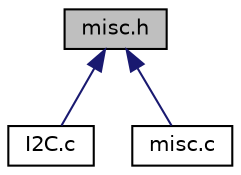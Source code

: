 digraph "misc.h"
{
  edge [fontname="Helvetica",fontsize="10",labelfontname="Helvetica",labelfontsize="10"];
  node [fontname="Helvetica",fontsize="10",shape=record];
  Node4 [label="misc.h",height=0.2,width=0.4,color="black", fillcolor="grey75", style="filled", fontcolor="black"];
  Node4 -> Node5 [dir="back",color="midnightblue",fontsize="10",style="solid",fontname="Helvetica"];
  Node5 [label="I2C.c",height=0.2,width=0.4,color="black", fillcolor="white", style="filled",URL="$d5/dd6/I2C_8c.html"];
  Node4 -> Node6 [dir="back",color="midnightblue",fontsize="10",style="solid",fontname="Helvetica"];
  Node6 [label="misc.c",height=0.2,width=0.4,color="black", fillcolor="white", style="filled",URL="$d0/ddb/misc_8c.html"];
}
